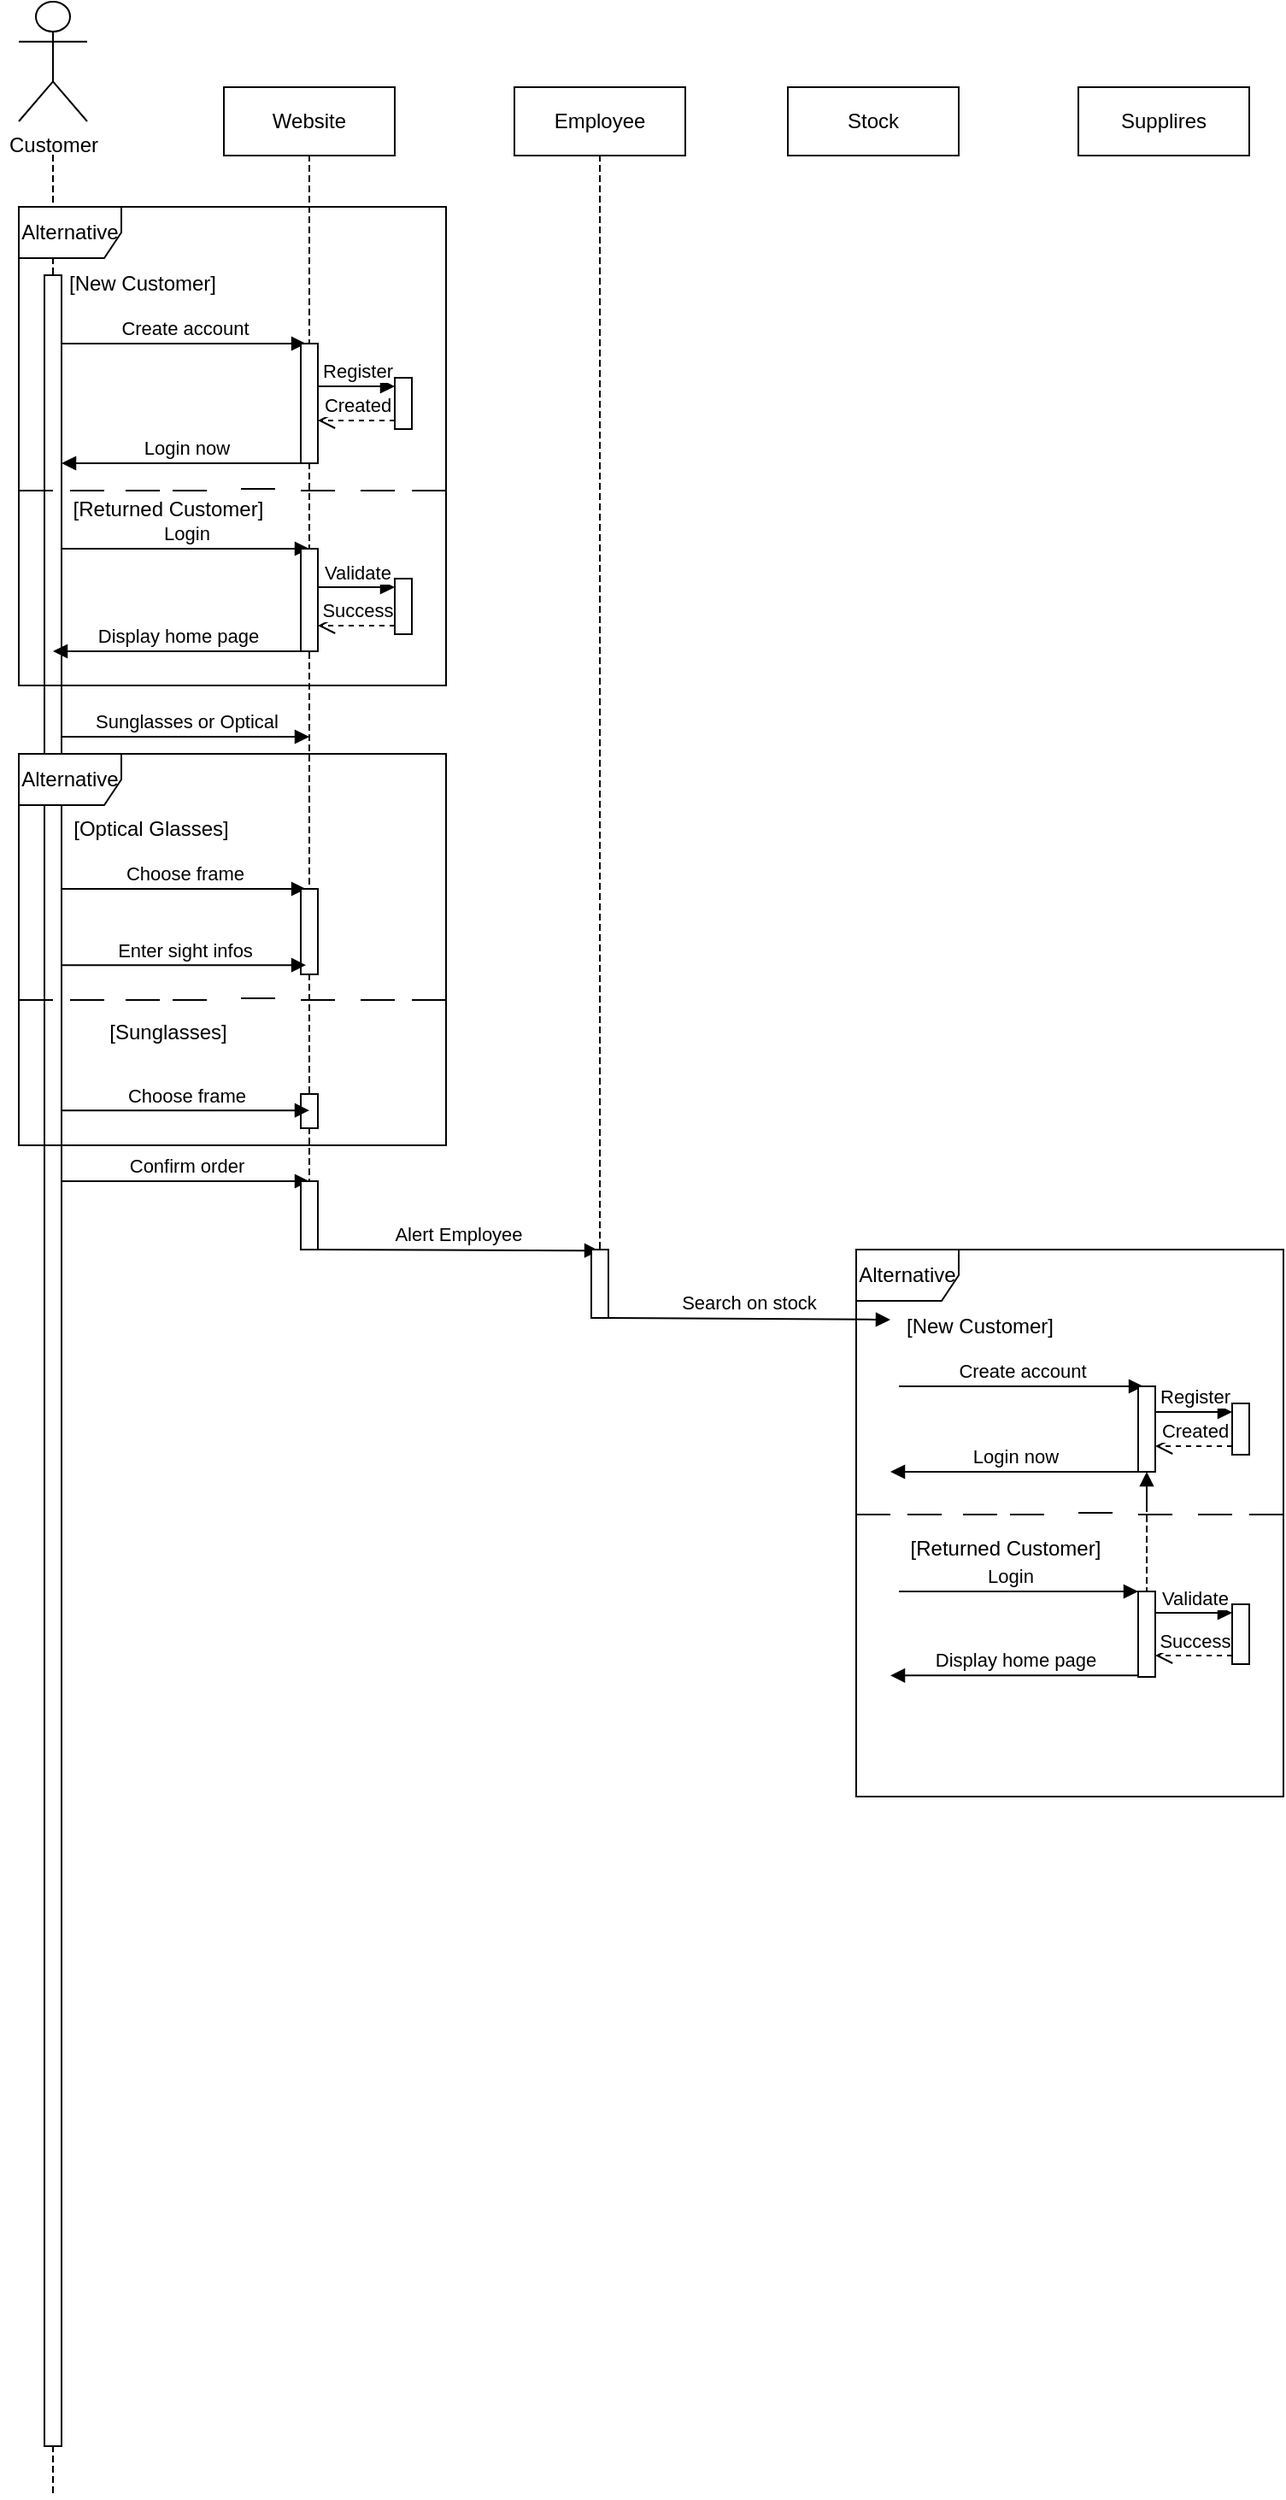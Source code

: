<mxfile version="24.0.2" type="github">
  <diagram name="Page-1" id="s389JHU22pq62tvGNz7s">
    <mxGraphModel dx="1729" dy="937" grid="1" gridSize="10" guides="1" tooltips="1" connect="1" arrows="1" fold="1" page="1" pageScale="1" pageWidth="850" pageHeight="1100" math="0" shadow="0">
      <root>
        <mxCell id="0" />
        <mxCell id="1" parent="0" />
        <mxCell id="NwadczwcxvRFiEC0I1xU-1" value="Customer" style="shape=umlActor;verticalLabelPosition=bottom;verticalAlign=top;html=1;outlineConnect=0;" vertex="1" parent="1">
          <mxGeometry x="60" y="30" width="40" height="70" as="geometry" />
        </mxCell>
        <mxCell id="NwadczwcxvRFiEC0I1xU-6" value="Website" style="rounded=0;whiteSpace=wrap;html=1;" vertex="1" parent="1">
          <mxGeometry x="180" y="80" width="100" height="40" as="geometry" />
        </mxCell>
        <mxCell id="NwadczwcxvRFiEC0I1xU-7" value="Employee" style="rounded=0;whiteSpace=wrap;html=1;" vertex="1" parent="1">
          <mxGeometry x="350" y="80" width="100" height="40" as="geometry" />
        </mxCell>
        <mxCell id="NwadczwcxvRFiEC0I1xU-9" value="Stock" style="rounded=0;whiteSpace=wrap;html=1;" vertex="1" parent="1">
          <mxGeometry x="510" y="80" width="100" height="40" as="geometry" />
        </mxCell>
        <mxCell id="NwadczwcxvRFiEC0I1xU-12" value="&lt;div&gt;Supplires&lt;/div&gt;" style="rounded=0;whiteSpace=wrap;html=1;" vertex="1" parent="1">
          <mxGeometry x="680" y="80" width="100" height="40" as="geometry" />
        </mxCell>
        <mxCell id="NwadczwcxvRFiEC0I1xU-15" value="" style="shape=partialRectangle;fillColor=none;align=left;verticalAlign=middle;strokeColor=none;spacingLeft=34;rotatable=0;points=[[0,0.5],[1,0.5]];portConstraint=eastwest;dropTarget=0;" vertex="1" parent="1">
          <mxGeometry x="50" y="120" width="90" height="70" as="geometry" />
        </mxCell>
        <mxCell id="NwadczwcxvRFiEC0I1xU-16" value="" style="shape=partialRectangle;top=0;left=0;bottom=0;fillColor=none;stokeWidth=1;dashed=1;align=left;verticalAlign=middle;spacingLeft=4;spacingRight=4;overflow=hidden;rotatable=0;points=[];portConstraint=eastwest;part=1;" vertex="1" connectable="0" parent="NwadczwcxvRFiEC0I1xU-15">
          <mxGeometry width="30" height="70" as="geometry" />
        </mxCell>
        <mxCell id="NwadczwcxvRFiEC0I1xU-17" value="" style="html=1;points=[[0,0,0,0,5],[0,1,0,0,-5],[1,0,0,0,5],[1,1,0,0,-5]];perimeter=orthogonalPerimeter;outlineConnect=0;targetShapes=umlLifeline;portConstraint=eastwest;newEdgeStyle={&quot;curved&quot;:0,&quot;rounded&quot;:0};" vertex="1" parent="1">
          <mxGeometry x="75" y="190" width="10" height="1270" as="geometry" />
        </mxCell>
        <mxCell id="NwadczwcxvRFiEC0I1xU-19" value="" style="shape=partialRectangle;fillColor=none;align=left;verticalAlign=middle;strokeColor=none;spacingLeft=34;rotatable=0;points=[[0,0.5],[1,0.5]];portConstraint=eastwest;dropTarget=0;" vertex="1" parent="1">
          <mxGeometry x="50" y="1460" width="90" height="30" as="geometry" />
        </mxCell>
        <mxCell id="NwadczwcxvRFiEC0I1xU-20" value="" style="shape=partialRectangle;top=0;left=0;bottom=0;fillColor=none;stokeWidth=1;dashed=1;align=left;verticalAlign=middle;spacingLeft=4;spacingRight=4;overflow=hidden;rotatable=0;points=[];portConstraint=eastwest;part=1;" vertex="1" connectable="0" parent="NwadczwcxvRFiEC0I1xU-19">
          <mxGeometry width="30" height="30" as="geometry" />
        </mxCell>
        <mxCell id="NwadczwcxvRFiEC0I1xU-21" value="" style="shape=partialRectangle;fillColor=none;align=left;verticalAlign=middle;strokeColor=none;spacingLeft=34;rotatable=0;points=[[0,0.5],[1,0.5]];portConstraint=eastwest;dropTarget=0;" vertex="1" parent="1">
          <mxGeometry x="200" y="120" width="90" height="110" as="geometry" />
        </mxCell>
        <mxCell id="NwadczwcxvRFiEC0I1xU-22" value="" style="shape=partialRectangle;top=0;left=0;bottom=0;fillColor=none;stokeWidth=1;dashed=1;align=left;verticalAlign=middle;spacingLeft=4;spacingRight=4;overflow=hidden;rotatable=0;points=[];portConstraint=eastwest;part=1;" vertex="1" connectable="0" parent="NwadczwcxvRFiEC0I1xU-21">
          <mxGeometry width="30" height="110" as="geometry" />
        </mxCell>
        <mxCell id="NwadczwcxvRFiEC0I1xU-26" value="Alternative" style="shape=umlFrame;whiteSpace=wrap;html=1;pointerEvents=0;" vertex="1" parent="1">
          <mxGeometry x="60" y="150" width="250" height="280" as="geometry" />
        </mxCell>
        <mxCell id="NwadczwcxvRFiEC0I1xU-28" value="Create account" style="html=1;verticalAlign=bottom;endArrow=block;curved=0;rounded=0;entryX=0.367;entryY=1;entryDx=0;entryDy=0;entryPerimeter=0;" edge="1" parent="1">
          <mxGeometry width="80" relative="1" as="geometry">
            <mxPoint x="85" y="230" as="sourcePoint" />
            <mxPoint x="228.03" y="230" as="targetPoint" />
          </mxGeometry>
        </mxCell>
        <mxCell id="NwadczwcxvRFiEC0I1xU-29" value="" style="html=1;points=[[0,0,0,0,5],[0,1,0,0,-5],[1,0,0,0,5],[1,1,0,0,-5]];perimeter=orthogonalPerimeter;outlineConnect=0;targetShapes=umlLifeline;portConstraint=eastwest;newEdgeStyle={&quot;curved&quot;:0,&quot;rounded&quot;:0};" vertex="1" parent="1">
          <mxGeometry x="225" y="230" width="10" height="70" as="geometry" />
        </mxCell>
        <mxCell id="NwadczwcxvRFiEC0I1xU-30" value="Login now" style="html=1;verticalAlign=bottom;endArrow=block;curved=0;rounded=0;" edge="1" parent="1">
          <mxGeometry width="80" relative="1" as="geometry">
            <mxPoint x="230" y="300" as="sourcePoint" />
            <mxPoint x="85" y="300" as="targetPoint" />
          </mxGeometry>
        </mxCell>
        <mxCell id="NwadczwcxvRFiEC0I1xU-31" value="" style="html=1;points=[[0,0,0,0,5],[0,1,0,0,-5],[1,0,0,0,5],[1,1,0,0,-5]];perimeter=orthogonalPerimeter;outlineConnect=0;targetShapes=umlLifeline;portConstraint=eastwest;newEdgeStyle={&quot;curved&quot;:0,&quot;rounded&quot;:0};" vertex="1" parent="1">
          <mxGeometry x="280" y="250" width="10" height="30" as="geometry" />
        </mxCell>
        <mxCell id="NwadczwcxvRFiEC0I1xU-32" value="Register" style="html=1;verticalAlign=bottom;endArrow=block;curved=0;rounded=0;entryX=0;entryY=0;entryDx=0;entryDy=5;" edge="1" target="NwadczwcxvRFiEC0I1xU-31" parent="1" source="NwadczwcxvRFiEC0I1xU-29">
          <mxGeometry relative="1" as="geometry">
            <mxPoint x="230" y="240" as="sourcePoint" />
          </mxGeometry>
        </mxCell>
        <mxCell id="NwadczwcxvRFiEC0I1xU-33" value="Created" style="html=1;verticalAlign=bottom;endArrow=open;dashed=1;endSize=8;curved=0;rounded=0;exitX=0;exitY=1;exitDx=0;exitDy=-5;" edge="1" source="NwadczwcxvRFiEC0I1xU-31" parent="1" target="NwadczwcxvRFiEC0I1xU-29">
          <mxGeometry relative="1" as="geometry">
            <mxPoint x="230" y="310" as="targetPoint" />
          </mxGeometry>
        </mxCell>
        <mxCell id="NwadczwcxvRFiEC0I1xU-40" value="[New Customer]" style="text;html=1;align=center;verticalAlign=middle;whiteSpace=wrap;rounded=0;" vertex="1" parent="1">
          <mxGeometry x="85" y="180" width="95" height="30" as="geometry" />
        </mxCell>
        <mxCell id="NwadczwcxvRFiEC0I1xU-41" value="[Returned Customer]" style="text;html=1;align=center;verticalAlign=middle;whiteSpace=wrap;rounded=0;" vertex="1" parent="1">
          <mxGeometry x="85" y="312" width="125" height="30" as="geometry" />
        </mxCell>
        <mxCell id="NwadczwcxvRFiEC0I1xU-43" value="Login" style="html=1;verticalAlign=bottom;endArrow=block;curved=0;rounded=0;" edge="1" parent="1">
          <mxGeometry width="80" relative="1" as="geometry">
            <mxPoint x="85" y="350" as="sourcePoint" />
            <mxPoint x="230" y="350" as="targetPoint" />
          </mxGeometry>
        </mxCell>
        <mxCell id="NwadczwcxvRFiEC0I1xU-44" value="" style="html=1;points=[[0,0,0,0,5],[0,1,0,0,-5],[1,0,0,0,5],[1,1,0,0,-5]];perimeter=orthogonalPerimeter;outlineConnect=0;targetShapes=umlLifeline;portConstraint=eastwest;newEdgeStyle={&quot;curved&quot;:0,&quot;rounded&quot;:0};" vertex="1" parent="1">
          <mxGeometry x="225" y="350" width="10" height="60" as="geometry" />
        </mxCell>
        <mxCell id="NwadczwcxvRFiEC0I1xU-46" value="Display home page" style="html=1;verticalAlign=bottom;endArrow=block;curved=0;rounded=0;" edge="1" parent="1">
          <mxGeometry width="80" relative="1" as="geometry">
            <mxPoint x="225" y="410" as="sourcePoint" />
            <mxPoint x="80" y="410" as="targetPoint" />
          </mxGeometry>
        </mxCell>
        <mxCell id="NwadczwcxvRFiEC0I1xU-48" value="" style="html=1;points=[[0,0,0,0,5],[0,1,0,0,-5],[1,0,0,0,5],[1,1,0,0,-5]];perimeter=orthogonalPerimeter;outlineConnect=0;targetShapes=umlLifeline;portConstraint=eastwest;newEdgeStyle={&quot;curved&quot;:0,&quot;rounded&quot;:0};" vertex="1" parent="1">
          <mxGeometry x="280" y="367.5" width="10" height="32.5" as="geometry" />
        </mxCell>
        <mxCell id="NwadczwcxvRFiEC0I1xU-49" value="Validate" style="html=1;verticalAlign=bottom;endArrow=block;curved=0;rounded=0;entryX=0;entryY=0;entryDx=0;entryDy=5;" edge="1" target="NwadczwcxvRFiEC0I1xU-48" parent="1" source="NwadczwcxvRFiEC0I1xU-44">
          <mxGeometry relative="1" as="geometry">
            <mxPoint x="240" y="420" as="sourcePoint" />
          </mxGeometry>
        </mxCell>
        <mxCell id="NwadczwcxvRFiEC0I1xU-50" value="Success" style="html=1;verticalAlign=bottom;endArrow=open;dashed=1;endSize=8;curved=0;rounded=0;exitX=0;exitY=1;exitDx=0;exitDy=-5;" edge="1" source="NwadczwcxvRFiEC0I1xU-48" parent="1" target="NwadczwcxvRFiEC0I1xU-44">
          <mxGeometry relative="1" as="geometry">
            <mxPoint x="230" y="490" as="targetPoint" />
          </mxGeometry>
        </mxCell>
        <mxCell id="NwadczwcxvRFiEC0I1xU-51" value="" style="shape=partialRectangle;fillColor=none;align=left;verticalAlign=middle;strokeColor=none;spacingLeft=34;rotatable=0;points=[[0,0.5],[1,0.5]];portConstraint=eastwest;dropTarget=0;" vertex="1" parent="1">
          <mxGeometry x="200" y="300" width="90" height="50" as="geometry" />
        </mxCell>
        <mxCell id="NwadczwcxvRFiEC0I1xU-52" value="" style="shape=partialRectangle;top=0;left=0;bottom=0;fillColor=none;stokeWidth=1;dashed=1;align=left;verticalAlign=middle;spacingLeft=4;spacingRight=4;overflow=hidden;rotatable=0;points=[];portConstraint=eastwest;part=1;" vertex="1" connectable="0" parent="NwadczwcxvRFiEC0I1xU-51">
          <mxGeometry width="30" height="50" as="geometry" />
        </mxCell>
        <mxCell id="NwadczwcxvRFiEC0I1xU-53" value="" style="shape=partialRectangle;fillColor=none;align=left;verticalAlign=middle;strokeColor=none;spacingLeft=34;rotatable=0;points=[[0,0.5],[1,0.5]];portConstraint=eastwest;dropTarget=0;" vertex="1" parent="1">
          <mxGeometry x="200" y="411" width="90" height="150" as="geometry" />
        </mxCell>
        <mxCell id="NwadczwcxvRFiEC0I1xU-54" value="" style="shape=partialRectangle;top=0;left=0;bottom=0;fillColor=none;stokeWidth=1;dashed=1;align=left;verticalAlign=middle;spacingLeft=4;spacingRight=4;overflow=hidden;rotatable=0;points=[];portConstraint=eastwest;part=1;" vertex="1" connectable="0" parent="NwadczwcxvRFiEC0I1xU-53">
          <mxGeometry width="30" height="150" as="geometry" />
        </mxCell>
        <mxCell id="NwadczwcxvRFiEC0I1xU-55" value="" style="line;strokeWidth=1;fillColor=none;align=left;verticalAlign=middle;spacingTop=-1;spacingLeft=3;spacingRight=3;rotatable=0;labelPosition=right;points=[];portConstraint=eastwest;strokeColor=inherit;" vertex="1" parent="1">
          <mxGeometry x="60" y="312" width="20" height="8" as="geometry" />
        </mxCell>
        <mxCell id="NwadczwcxvRFiEC0I1xU-58" value="" style="line;strokeWidth=1;fillColor=none;align=left;verticalAlign=middle;spacingTop=-1;spacingLeft=3;spacingRight=3;rotatable=0;labelPosition=right;points=[];portConstraint=eastwest;strokeColor=inherit;" vertex="1" parent="1">
          <mxGeometry x="90" y="312" width="20" height="8" as="geometry" />
        </mxCell>
        <mxCell id="NwadczwcxvRFiEC0I1xU-60" value="" style="line;strokeWidth=1;fillColor=none;align=left;verticalAlign=middle;spacingTop=-1;spacingLeft=3;spacingRight=3;rotatable=0;labelPosition=right;points=[];portConstraint=eastwest;strokeColor=inherit;" vertex="1" parent="1">
          <mxGeometry x="122.5" y="312" width="20" height="8" as="geometry" />
        </mxCell>
        <mxCell id="NwadczwcxvRFiEC0I1xU-61" value="" style="line;strokeWidth=1;fillColor=none;align=left;verticalAlign=middle;spacingTop=-1;spacingLeft=3;spacingRight=3;rotatable=0;labelPosition=right;points=[];portConstraint=eastwest;strokeColor=inherit;" vertex="1" parent="1">
          <mxGeometry x="150" y="312" width="20" height="8" as="geometry" />
        </mxCell>
        <mxCell id="NwadczwcxvRFiEC0I1xU-62" value="" style="line;strokeWidth=1;fillColor=none;align=left;verticalAlign=middle;spacingTop=-1;spacingLeft=3;spacingRight=3;rotatable=0;labelPosition=right;points=[];portConstraint=eastwest;strokeColor=inherit;" vertex="1" parent="1">
          <mxGeometry x="225" y="312" width="20" height="8" as="geometry" />
        </mxCell>
        <mxCell id="NwadczwcxvRFiEC0I1xU-63" value="" style="line;strokeWidth=1;fillColor=none;align=left;verticalAlign=middle;spacingTop=-1;spacingLeft=3;spacingRight=3;rotatable=0;labelPosition=right;points=[];portConstraint=eastwest;strokeColor=inherit;" vertex="1" parent="1">
          <mxGeometry x="190" y="311" width="20" height="8" as="geometry" />
        </mxCell>
        <mxCell id="NwadczwcxvRFiEC0I1xU-64" value="" style="line;strokeWidth=1;fillColor=none;align=left;verticalAlign=middle;spacingTop=-1;spacingLeft=3;spacingRight=3;rotatable=0;labelPosition=right;points=[];portConstraint=eastwest;strokeColor=inherit;" vertex="1" parent="1">
          <mxGeometry x="260" y="312" width="20" height="8" as="geometry" />
        </mxCell>
        <mxCell id="NwadczwcxvRFiEC0I1xU-65" value="" style="line;strokeWidth=1;fillColor=none;align=left;verticalAlign=middle;spacingTop=-1;spacingLeft=3;spacingRight=3;rotatable=0;labelPosition=right;points=[];portConstraint=eastwest;strokeColor=inherit;" vertex="1" parent="1">
          <mxGeometry x="290" y="312" width="20" height="8" as="geometry" />
        </mxCell>
        <mxCell id="NwadczwcxvRFiEC0I1xU-66" value="Alternative" style="shape=umlFrame;whiteSpace=wrap;html=1;pointerEvents=0;" vertex="1" parent="1">
          <mxGeometry x="60" y="470" width="250" height="229" as="geometry" />
        </mxCell>
        <mxCell id="NwadczwcxvRFiEC0I1xU-67" value="Choose frame" style="html=1;verticalAlign=bottom;endArrow=block;curved=0;rounded=0;entryX=0.367;entryY=1;entryDx=0;entryDy=0;entryPerimeter=0;" edge="1" parent="1">
          <mxGeometry width="80" relative="1" as="geometry">
            <mxPoint x="85" y="549" as="sourcePoint" />
            <mxPoint x="228.03" y="549" as="targetPoint" />
          </mxGeometry>
        </mxCell>
        <mxCell id="NwadczwcxvRFiEC0I1xU-68" value="" style="html=1;points=[[0,0,0,0,5],[0,1,0,0,-5],[1,0,0,0,5],[1,1,0,0,-5]];perimeter=orthogonalPerimeter;outlineConnect=0;targetShapes=umlLifeline;portConstraint=eastwest;newEdgeStyle={&quot;curved&quot;:0,&quot;rounded&quot;:0};" vertex="1" parent="1">
          <mxGeometry x="225" y="549" width="10" height="50" as="geometry" />
        </mxCell>
        <mxCell id="NwadczwcxvRFiEC0I1xU-73" value="[Optical Glasses]" style="text;html=1;align=center;verticalAlign=middle;whiteSpace=wrap;rounded=0;" vertex="1" parent="1">
          <mxGeometry x="85" y="499" width="105" height="30" as="geometry" />
        </mxCell>
        <mxCell id="NwadczwcxvRFiEC0I1xU-74" value="[Sunglasses]" style="text;html=1;align=center;verticalAlign=middle;whiteSpace=wrap;rounded=0;" vertex="1" parent="1">
          <mxGeometry x="85" y="618" width="125" height="30" as="geometry" />
        </mxCell>
        <mxCell id="NwadczwcxvRFiEC0I1xU-75" value="Confirm order" style="html=1;verticalAlign=bottom;endArrow=block;curved=0;rounded=0;" edge="1" parent="1">
          <mxGeometry width="80" relative="1" as="geometry">
            <mxPoint x="85" y="720" as="sourcePoint" />
            <mxPoint x="230" y="720" as="targetPoint" />
          </mxGeometry>
        </mxCell>
        <mxCell id="NwadczwcxvRFiEC0I1xU-76" value="" style="html=1;points=[[0,0,0,0,5],[0,1,0,0,-5],[1,0,0,0,5],[1,1,0,0,-5]];perimeter=orthogonalPerimeter;outlineConnect=0;targetShapes=umlLifeline;portConstraint=eastwest;newEdgeStyle={&quot;curved&quot;:0,&quot;rounded&quot;:0};" vertex="1" parent="1">
          <mxGeometry x="225" y="669" width="10" height="20" as="geometry" />
        </mxCell>
        <mxCell id="NwadczwcxvRFiEC0I1xU-81" value="" style="shape=partialRectangle;fillColor=none;align=left;verticalAlign=middle;strokeColor=none;spacingLeft=34;rotatable=0;points=[[0,0.5],[1,0.5]];portConstraint=eastwest;dropTarget=0;" vertex="1" parent="1">
          <mxGeometry x="200" y="599" width="90" height="70" as="geometry" />
        </mxCell>
        <mxCell id="NwadczwcxvRFiEC0I1xU-82" value="" style="shape=partialRectangle;top=0;left=0;bottom=0;fillColor=none;stokeWidth=1;dashed=1;align=left;verticalAlign=middle;spacingLeft=4;spacingRight=4;overflow=hidden;rotatable=0;points=[];portConstraint=eastwest;part=1;" vertex="1" connectable="0" parent="NwadczwcxvRFiEC0I1xU-81">
          <mxGeometry width="30" height="70" as="geometry" />
        </mxCell>
        <mxCell id="NwadczwcxvRFiEC0I1xU-83" value="" style="line;strokeWidth=1;fillColor=none;align=left;verticalAlign=middle;spacingTop=-1;spacingLeft=3;spacingRight=3;rotatable=0;labelPosition=right;points=[];portConstraint=eastwest;strokeColor=inherit;" vertex="1" parent="1">
          <mxGeometry x="60" y="610" width="20" height="8" as="geometry" />
        </mxCell>
        <mxCell id="NwadczwcxvRFiEC0I1xU-84" value="" style="line;strokeWidth=1;fillColor=none;align=left;verticalAlign=middle;spacingTop=-1;spacingLeft=3;spacingRight=3;rotatable=0;labelPosition=right;points=[];portConstraint=eastwest;strokeColor=inherit;" vertex="1" parent="1">
          <mxGeometry x="90" y="610" width="20" height="8" as="geometry" />
        </mxCell>
        <mxCell id="NwadczwcxvRFiEC0I1xU-85" value="" style="line;strokeWidth=1;fillColor=none;align=left;verticalAlign=middle;spacingTop=-1;spacingLeft=3;spacingRight=3;rotatable=0;labelPosition=right;points=[];portConstraint=eastwest;strokeColor=inherit;" vertex="1" parent="1">
          <mxGeometry x="122.5" y="610" width="20" height="8" as="geometry" />
        </mxCell>
        <mxCell id="NwadczwcxvRFiEC0I1xU-86" value="" style="line;strokeWidth=1;fillColor=none;align=left;verticalAlign=middle;spacingTop=-1;spacingLeft=3;spacingRight=3;rotatable=0;labelPosition=right;points=[];portConstraint=eastwest;strokeColor=inherit;" vertex="1" parent="1">
          <mxGeometry x="150" y="610" width="20" height="8" as="geometry" />
        </mxCell>
        <mxCell id="NwadczwcxvRFiEC0I1xU-87" value="" style="line;strokeWidth=1;fillColor=none;align=left;verticalAlign=middle;spacingTop=-1;spacingLeft=3;spacingRight=3;rotatable=0;labelPosition=right;points=[];portConstraint=eastwest;strokeColor=inherit;" vertex="1" parent="1">
          <mxGeometry x="225" y="610" width="20" height="8" as="geometry" />
        </mxCell>
        <mxCell id="NwadczwcxvRFiEC0I1xU-88" value="" style="line;strokeWidth=1;fillColor=none;align=left;verticalAlign=middle;spacingTop=-1;spacingLeft=3;spacingRight=3;rotatable=0;labelPosition=right;points=[];portConstraint=eastwest;strokeColor=inherit;" vertex="1" parent="1">
          <mxGeometry x="190" y="609" width="20" height="8" as="geometry" />
        </mxCell>
        <mxCell id="NwadczwcxvRFiEC0I1xU-89" value="" style="line;strokeWidth=1;fillColor=none;align=left;verticalAlign=middle;spacingTop=-1;spacingLeft=3;spacingRight=3;rotatable=0;labelPosition=right;points=[];portConstraint=eastwest;strokeColor=inherit;" vertex="1" parent="1">
          <mxGeometry x="260" y="610" width="20" height="8" as="geometry" />
        </mxCell>
        <mxCell id="NwadczwcxvRFiEC0I1xU-90" value="" style="line;strokeWidth=1;fillColor=none;align=left;verticalAlign=middle;spacingTop=-1;spacingLeft=3;spacingRight=3;rotatable=0;labelPosition=right;points=[];portConstraint=eastwest;strokeColor=inherit;" vertex="1" parent="1">
          <mxGeometry x="290" y="610" width="20" height="8" as="geometry" />
        </mxCell>
        <mxCell id="NwadczwcxvRFiEC0I1xU-91" value="Alternative" style="shape=umlFrame;whiteSpace=wrap;html=1;pointerEvents=0;" vertex="1" parent="1">
          <mxGeometry x="550" y="760" width="250" height="320" as="geometry" />
        </mxCell>
        <mxCell id="NwadczwcxvRFiEC0I1xU-92" value="Create account" style="html=1;verticalAlign=bottom;endArrow=block;curved=0;rounded=0;entryX=0.367;entryY=1;entryDx=0;entryDy=0;entryPerimeter=0;" edge="1" parent="1">
          <mxGeometry width="80" relative="1" as="geometry">
            <mxPoint x="575" y="840" as="sourcePoint" />
            <mxPoint x="718.03" y="840" as="targetPoint" />
          </mxGeometry>
        </mxCell>
        <mxCell id="NwadczwcxvRFiEC0I1xU-94" value="Login now" style="html=1;verticalAlign=bottom;endArrow=block;curved=0;rounded=0;" edge="1" parent="1" source="NwadczwcxvRFiEC0I1xU-93">
          <mxGeometry width="80" relative="1" as="geometry">
            <mxPoint x="715" y="890" as="sourcePoint" />
            <mxPoint x="570" y="890" as="targetPoint" />
          </mxGeometry>
        </mxCell>
        <mxCell id="NwadczwcxvRFiEC0I1xU-95" value="" style="html=1;points=[[0,0,0,0,5],[0,1,0,0,-5],[1,0,0,0,5],[1,1,0,0,-5]];perimeter=orthogonalPerimeter;outlineConnect=0;targetShapes=umlLifeline;portConstraint=eastwest;newEdgeStyle={&quot;curved&quot;:0,&quot;rounded&quot;:0};" vertex="1" parent="1">
          <mxGeometry x="770" y="850" width="10" height="30" as="geometry" />
        </mxCell>
        <mxCell id="NwadczwcxvRFiEC0I1xU-96" value="Register" style="html=1;verticalAlign=bottom;endArrow=block;curved=0;rounded=0;entryX=0;entryY=0;entryDx=0;entryDy=5;" edge="1" parent="1" source="NwadczwcxvRFiEC0I1xU-93" target="NwadczwcxvRFiEC0I1xU-95">
          <mxGeometry relative="1" as="geometry">
            <mxPoint x="720" y="850" as="sourcePoint" />
          </mxGeometry>
        </mxCell>
        <mxCell id="NwadczwcxvRFiEC0I1xU-97" value="Created" style="html=1;verticalAlign=bottom;endArrow=open;dashed=1;endSize=8;curved=0;rounded=0;exitX=0;exitY=1;exitDx=0;exitDy=-5;" edge="1" parent="1" source="NwadczwcxvRFiEC0I1xU-95" target="NwadczwcxvRFiEC0I1xU-93">
          <mxGeometry relative="1" as="geometry">
            <mxPoint x="720" y="920" as="targetPoint" />
          </mxGeometry>
        </mxCell>
        <mxCell id="NwadczwcxvRFiEC0I1xU-98" value="[New Customer]" style="text;html=1;align=center;verticalAlign=middle;whiteSpace=wrap;rounded=0;" vertex="1" parent="1">
          <mxGeometry x="575" y="790" width="95" height="30" as="geometry" />
        </mxCell>
        <mxCell id="NwadczwcxvRFiEC0I1xU-99" value="[Returned Customer]" style="text;html=1;align=center;verticalAlign=middle;whiteSpace=wrap;rounded=0;" vertex="1" parent="1">
          <mxGeometry x="575" y="920" width="125" height="30" as="geometry" />
        </mxCell>
        <mxCell id="NwadczwcxvRFiEC0I1xU-100" value="Login" style="html=1;verticalAlign=bottom;endArrow=block;curved=0;rounded=0;" edge="1" parent="1" source="NwadczwcxvRFiEC0I1xU-101">
          <mxGeometry x="1" y="89" width="80" relative="1" as="geometry">
            <mxPoint x="575" y="1000" as="sourcePoint" />
            <mxPoint x="720" y="1000" as="targetPoint" />
            <mxPoint x="9" y="-40" as="offset" />
          </mxGeometry>
        </mxCell>
        <mxCell id="NwadczwcxvRFiEC0I1xU-102" value="Display home page" style="html=1;verticalAlign=bottom;endArrow=block;curved=0;rounded=0;" edge="1" parent="1">
          <mxGeometry width="80" relative="1" as="geometry">
            <mxPoint x="715" y="1009.17" as="sourcePoint" />
            <mxPoint x="570" y="1009.17" as="targetPoint" />
          </mxGeometry>
        </mxCell>
        <mxCell id="NwadczwcxvRFiEC0I1xU-103" value="" style="html=1;points=[[0,0,0,0,5],[0,1,0,0,-5],[1,0,0,0,5],[1,1,0,0,-5]];perimeter=orthogonalPerimeter;outlineConnect=0;targetShapes=umlLifeline;portConstraint=eastwest;newEdgeStyle={&quot;curved&quot;:0,&quot;rounded&quot;:0};" vertex="1" parent="1">
          <mxGeometry x="770" y="967.5" width="10" height="35" as="geometry" />
        </mxCell>
        <mxCell id="NwadczwcxvRFiEC0I1xU-104" value="Validate" style="html=1;verticalAlign=bottom;endArrow=block;curved=0;rounded=0;entryX=0;entryY=0;entryDx=0;entryDy=5;" edge="1" parent="1" source="NwadczwcxvRFiEC0I1xU-101" target="NwadczwcxvRFiEC0I1xU-103">
          <mxGeometry relative="1" as="geometry">
            <mxPoint x="730" y="1030" as="sourcePoint" />
          </mxGeometry>
        </mxCell>
        <mxCell id="NwadczwcxvRFiEC0I1xU-105" value="Success" style="html=1;verticalAlign=bottom;endArrow=open;dashed=1;endSize=8;curved=0;rounded=0;exitX=0;exitY=1;exitDx=0;exitDy=-5;" edge="1" parent="1" source="NwadczwcxvRFiEC0I1xU-103" target="NwadczwcxvRFiEC0I1xU-101">
          <mxGeometry relative="1" as="geometry">
            <mxPoint x="720" y="1100" as="targetPoint" />
          </mxGeometry>
        </mxCell>
        <mxCell id="NwadczwcxvRFiEC0I1xU-106" value="" style="shape=partialRectangle;fillColor=none;align=left;verticalAlign=middle;strokeColor=none;spacingLeft=34;rotatable=0;points=[[0,0.5],[1,0.5]];portConstraint=eastwest;dropTarget=0;" vertex="1" parent="1">
          <mxGeometry x="690" y="910" width="90" height="50" as="geometry" />
        </mxCell>
        <mxCell id="NwadczwcxvRFiEC0I1xU-107" value="" style="shape=partialRectangle;top=0;left=0;bottom=0;fillColor=none;stokeWidth=1;dashed=1;align=left;verticalAlign=middle;spacingLeft=4;spacingRight=4;overflow=hidden;rotatable=0;points=[];portConstraint=eastwest;part=1;" vertex="1" connectable="0" parent="NwadczwcxvRFiEC0I1xU-106">
          <mxGeometry width="30" height="50" as="geometry" />
        </mxCell>
        <mxCell id="NwadczwcxvRFiEC0I1xU-108" value="" style="line;strokeWidth=1;fillColor=none;align=left;verticalAlign=middle;spacingTop=-1;spacingLeft=3;spacingRight=3;rotatable=0;labelPosition=right;points=[];portConstraint=eastwest;strokeColor=inherit;" vertex="1" parent="1">
          <mxGeometry x="550" y="911" width="20" height="8" as="geometry" />
        </mxCell>
        <mxCell id="NwadczwcxvRFiEC0I1xU-109" value="" style="line;strokeWidth=1;fillColor=none;align=left;verticalAlign=middle;spacingTop=-1;spacingLeft=3;spacingRight=3;rotatable=0;labelPosition=right;points=[];portConstraint=eastwest;strokeColor=inherit;" vertex="1" parent="1">
          <mxGeometry x="580" y="911" width="20" height="8" as="geometry" />
        </mxCell>
        <mxCell id="NwadczwcxvRFiEC0I1xU-110" value="" style="line;strokeWidth=1;fillColor=none;align=left;verticalAlign=middle;spacingTop=-1;spacingLeft=3;spacingRight=3;rotatable=0;labelPosition=right;points=[];portConstraint=eastwest;strokeColor=inherit;" vertex="1" parent="1">
          <mxGeometry x="612.5" y="911" width="20" height="8" as="geometry" />
        </mxCell>
        <mxCell id="NwadczwcxvRFiEC0I1xU-111" value="" style="line;strokeWidth=1;fillColor=none;align=left;verticalAlign=middle;spacingTop=-1;spacingLeft=3;spacingRight=3;rotatable=0;labelPosition=right;points=[];portConstraint=eastwest;strokeColor=inherit;" vertex="1" parent="1">
          <mxGeometry x="640" y="911" width="20" height="8" as="geometry" />
        </mxCell>
        <mxCell id="NwadczwcxvRFiEC0I1xU-112" value="" style="line;strokeWidth=1;fillColor=none;align=left;verticalAlign=middle;spacingTop=-1;spacingLeft=3;spacingRight=3;rotatable=0;labelPosition=right;points=[];portConstraint=eastwest;strokeColor=inherit;" vertex="1" parent="1">
          <mxGeometry x="715" y="911" width="20" height="8" as="geometry" />
        </mxCell>
        <mxCell id="NwadczwcxvRFiEC0I1xU-113" value="" style="line;strokeWidth=1;fillColor=none;align=left;verticalAlign=middle;spacingTop=-1;spacingLeft=3;spacingRight=3;rotatable=0;labelPosition=right;points=[];portConstraint=eastwest;strokeColor=inherit;" vertex="1" parent="1">
          <mxGeometry x="680" y="910" width="20" height="8" as="geometry" />
        </mxCell>
        <mxCell id="NwadczwcxvRFiEC0I1xU-114" value="" style="line;strokeWidth=1;fillColor=none;align=left;verticalAlign=middle;spacingTop=-1;spacingLeft=3;spacingRight=3;rotatable=0;labelPosition=right;points=[];portConstraint=eastwest;strokeColor=inherit;" vertex="1" parent="1">
          <mxGeometry x="750" y="911" width="20" height="8" as="geometry" />
        </mxCell>
        <mxCell id="NwadczwcxvRFiEC0I1xU-115" value="" style="line;strokeWidth=1;fillColor=none;align=left;verticalAlign=middle;spacingTop=-1;spacingLeft=3;spacingRight=3;rotatable=0;labelPosition=right;points=[];portConstraint=eastwest;strokeColor=inherit;" vertex="1" parent="1">
          <mxGeometry x="780" y="911" width="20" height="8" as="geometry" />
        </mxCell>
        <mxCell id="NwadczwcxvRFiEC0I1xU-116" value="Sunglasses or Optical" style="html=1;verticalAlign=bottom;endArrow=block;curved=0;rounded=0;" edge="1" parent="1">
          <mxGeometry width="80" relative="1" as="geometry">
            <mxPoint x="85" y="460" as="sourcePoint" />
            <mxPoint x="230" y="460" as="targetPoint" />
          </mxGeometry>
        </mxCell>
        <mxCell id="NwadczwcxvRFiEC0I1xU-117" value="Enter sight infos" style="html=1;verticalAlign=bottom;endArrow=block;curved=0;rounded=0;entryX=0.367;entryY=1;entryDx=0;entryDy=0;entryPerimeter=0;" edge="1" parent="1">
          <mxGeometry width="80" relative="1" as="geometry">
            <mxPoint x="85" y="593.58" as="sourcePoint" />
            <mxPoint x="228.03" y="593.58" as="targetPoint" />
          </mxGeometry>
        </mxCell>
        <mxCell id="NwadczwcxvRFiEC0I1xU-118" value="" style="shape=partialRectangle;fillColor=none;align=left;verticalAlign=middle;strokeColor=none;spacingLeft=34;rotatable=0;points=[[0,0.5],[1,0.5]];portConstraint=eastwest;dropTarget=0;" vertex="1" parent="1">
          <mxGeometry x="200" y="689" width="90" height="31" as="geometry" />
        </mxCell>
        <mxCell id="NwadczwcxvRFiEC0I1xU-119" value="" style="shape=partialRectangle;top=0;left=0;bottom=0;fillColor=none;stokeWidth=1;dashed=1;align=left;verticalAlign=middle;spacingLeft=4;spacingRight=4;overflow=hidden;rotatable=0;points=[];portConstraint=eastwest;part=1;" vertex="1" connectable="0" parent="NwadczwcxvRFiEC0I1xU-118">
          <mxGeometry width="30" height="31" as="geometry" />
        </mxCell>
        <mxCell id="NwadczwcxvRFiEC0I1xU-126" value="" style="html=1;points=[[0,0,0,0,5],[0,1,0,0,-5],[1,0,0,0,5],[1,1,0,0,-5]];perimeter=orthogonalPerimeter;outlineConnect=0;targetShapes=umlLifeline;portConstraint=eastwest;newEdgeStyle={&quot;curved&quot;:0,&quot;rounded&quot;:0};" vertex="1" parent="1">
          <mxGeometry x="225" y="720" width="10" height="40" as="geometry" />
        </mxCell>
        <mxCell id="NwadczwcxvRFiEC0I1xU-127" value="Choose frame" style="html=1;verticalAlign=bottom;endArrow=block;curved=0;rounded=0;" edge="1" parent="1">
          <mxGeometry width="80" relative="1" as="geometry">
            <mxPoint x="85" y="678.58" as="sourcePoint" />
            <mxPoint x="230" y="678.58" as="targetPoint" />
          </mxGeometry>
        </mxCell>
        <mxCell id="NwadczwcxvRFiEC0I1xU-129" value="" style="html=1;verticalAlign=bottom;endArrow=block;curved=0;rounded=0;" edge="1" parent="1" target="NwadczwcxvRFiEC0I1xU-93">
          <mxGeometry width="80" relative="1" as="geometry">
            <mxPoint x="720" y="910" as="sourcePoint" />
            <mxPoint x="575" y="910" as="targetPoint" />
          </mxGeometry>
        </mxCell>
        <mxCell id="NwadczwcxvRFiEC0I1xU-93" value="" style="html=1;points=[[0,0,0,0,5],[0,1,0,0,-5],[1,0,0,0,5],[1,1,0,0,-5]];perimeter=orthogonalPerimeter;outlineConnect=0;targetShapes=umlLifeline;portConstraint=eastwest;newEdgeStyle={&quot;curved&quot;:0,&quot;rounded&quot;:0};" vertex="1" parent="1">
          <mxGeometry x="715" y="840" width="10" height="50" as="geometry" />
        </mxCell>
        <mxCell id="NwadczwcxvRFiEC0I1xU-130" value="Alert Employee" style="html=1;verticalAlign=bottom;endArrow=block;curved=0;rounded=0;entryX=0.328;entryY=1.001;entryDx=0;entryDy=0;entryPerimeter=0;" edge="1" parent="1" target="NwadczwcxvRFiEC0I1xU-131">
          <mxGeometry width="80" relative="1" as="geometry">
            <mxPoint x="235" y="760" as="sourcePoint" />
            <mxPoint x="380" y="760" as="targetPoint" />
          </mxGeometry>
        </mxCell>
        <mxCell id="NwadczwcxvRFiEC0I1xU-131" value="" style="shape=partialRectangle;fillColor=none;align=left;verticalAlign=middle;strokeColor=none;spacingLeft=34;rotatable=0;points=[[0,0.5],[1,0.5]];portConstraint=eastwest;dropTarget=0;" vertex="1" parent="1">
          <mxGeometry x="370" y="120" width="90" height="640" as="geometry" />
        </mxCell>
        <mxCell id="NwadczwcxvRFiEC0I1xU-132" value="" style="shape=partialRectangle;top=0;left=0;bottom=0;fillColor=none;stokeWidth=1;dashed=1;align=left;verticalAlign=middle;spacingLeft=4;spacingRight=4;overflow=hidden;rotatable=0;points=[];portConstraint=eastwest;part=1;" vertex="1" connectable="0" parent="NwadczwcxvRFiEC0I1xU-131">
          <mxGeometry width="30" height="640" as="geometry" />
        </mxCell>
        <mxCell id="NwadczwcxvRFiEC0I1xU-133" value="" style="html=1;points=[[0,0,0,0,5],[0,1,0,0,-5],[1,0,0,0,5],[1,1,0,0,-5]];perimeter=orthogonalPerimeter;outlineConnect=0;targetShapes=umlLifeline;portConstraint=eastwest;newEdgeStyle={&quot;curved&quot;:0,&quot;rounded&quot;:0};" vertex="1" parent="1">
          <mxGeometry x="395" y="760" width="10" height="40" as="geometry" />
        </mxCell>
        <mxCell id="NwadczwcxvRFiEC0I1xU-134" value="Search on stock" style="html=1;verticalAlign=bottom;endArrow=block;curved=0;rounded=0;entryX=0.328;entryY=1.001;entryDx=0;entryDy=0;entryPerimeter=0;" edge="1" parent="1">
          <mxGeometry width="80" relative="1" as="geometry">
            <mxPoint x="405" y="800" as="sourcePoint" />
            <mxPoint x="570" y="801" as="targetPoint" />
          </mxGeometry>
        </mxCell>
        <mxCell id="NwadczwcxvRFiEC0I1xU-135" value="" style="html=1;verticalAlign=bottom;endArrow=block;curved=0;rounded=0;" edge="1" parent="1">
          <mxGeometry width="80" relative="1" as="geometry">
            <mxPoint x="575" y="960" as="sourcePoint" />
            <mxPoint x="715" y="960" as="targetPoint" />
          </mxGeometry>
        </mxCell>
        <mxCell id="NwadczwcxvRFiEC0I1xU-101" value="" style="html=1;points=[[0,0,0,0,5],[0,1,0,0,-5],[1,0,0,0,5],[1,1,0,0,-5]];perimeter=orthogonalPerimeter;outlineConnect=0;targetShapes=umlLifeline;portConstraint=eastwest;newEdgeStyle={&quot;curved&quot;:0,&quot;rounded&quot;:0};" vertex="1" parent="1">
          <mxGeometry x="715" y="960" width="10" height="50" as="geometry" />
        </mxCell>
      </root>
    </mxGraphModel>
  </diagram>
</mxfile>
